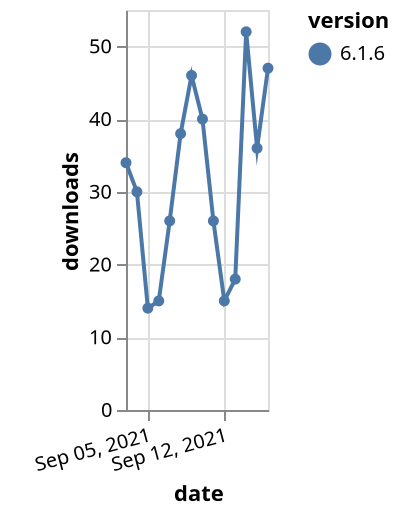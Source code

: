 {"$schema": "https://vega.github.io/schema/vega-lite/v5.json", "description": "A simple bar chart with embedded data.", "data": {"values": [{"date": "2021-09-03", "total": 115100, "delta": 34, "version": "6.1.6"}, {"date": "2021-09-04", "total": 115130, "delta": 30, "version": "6.1.6"}, {"date": "2021-09-05", "total": 115144, "delta": 14, "version": "6.1.6"}, {"date": "2021-09-06", "total": 115159, "delta": 15, "version": "6.1.6"}, {"date": "2021-09-07", "total": 115185, "delta": 26, "version": "6.1.6"}, {"date": "2021-09-08", "total": 115223, "delta": 38, "version": "6.1.6"}, {"date": "2021-09-09", "total": 115269, "delta": 46, "version": "6.1.6"}, {"date": "2021-09-10", "total": 115309, "delta": 40, "version": "6.1.6"}, {"date": "2021-09-11", "total": 115335, "delta": 26, "version": "6.1.6"}, {"date": "2021-09-12", "total": 115350, "delta": 15, "version": "6.1.6"}, {"date": "2021-09-13", "total": 115368, "delta": 18, "version": "6.1.6"}, {"date": "2021-09-14", "total": 115420, "delta": 52, "version": "6.1.6"}, {"date": "2021-09-15", "total": 115456, "delta": 36, "version": "6.1.6"}, {"date": "2021-09-16", "total": 115503, "delta": 47, "version": "6.1.6"}]}, "width": "container", "mark": {"type": "line", "point": {"filled": true}}, "encoding": {"x": {"field": "date", "type": "temporal", "timeUnit": "yearmonthdate", "title": "date", "axis": {"labelAngle": -15}}, "y": {"field": "delta", "type": "quantitative", "title": "downloads"}, "color": {"field": "version", "type": "nominal"}, "tooltip": {"field": "delta"}}}